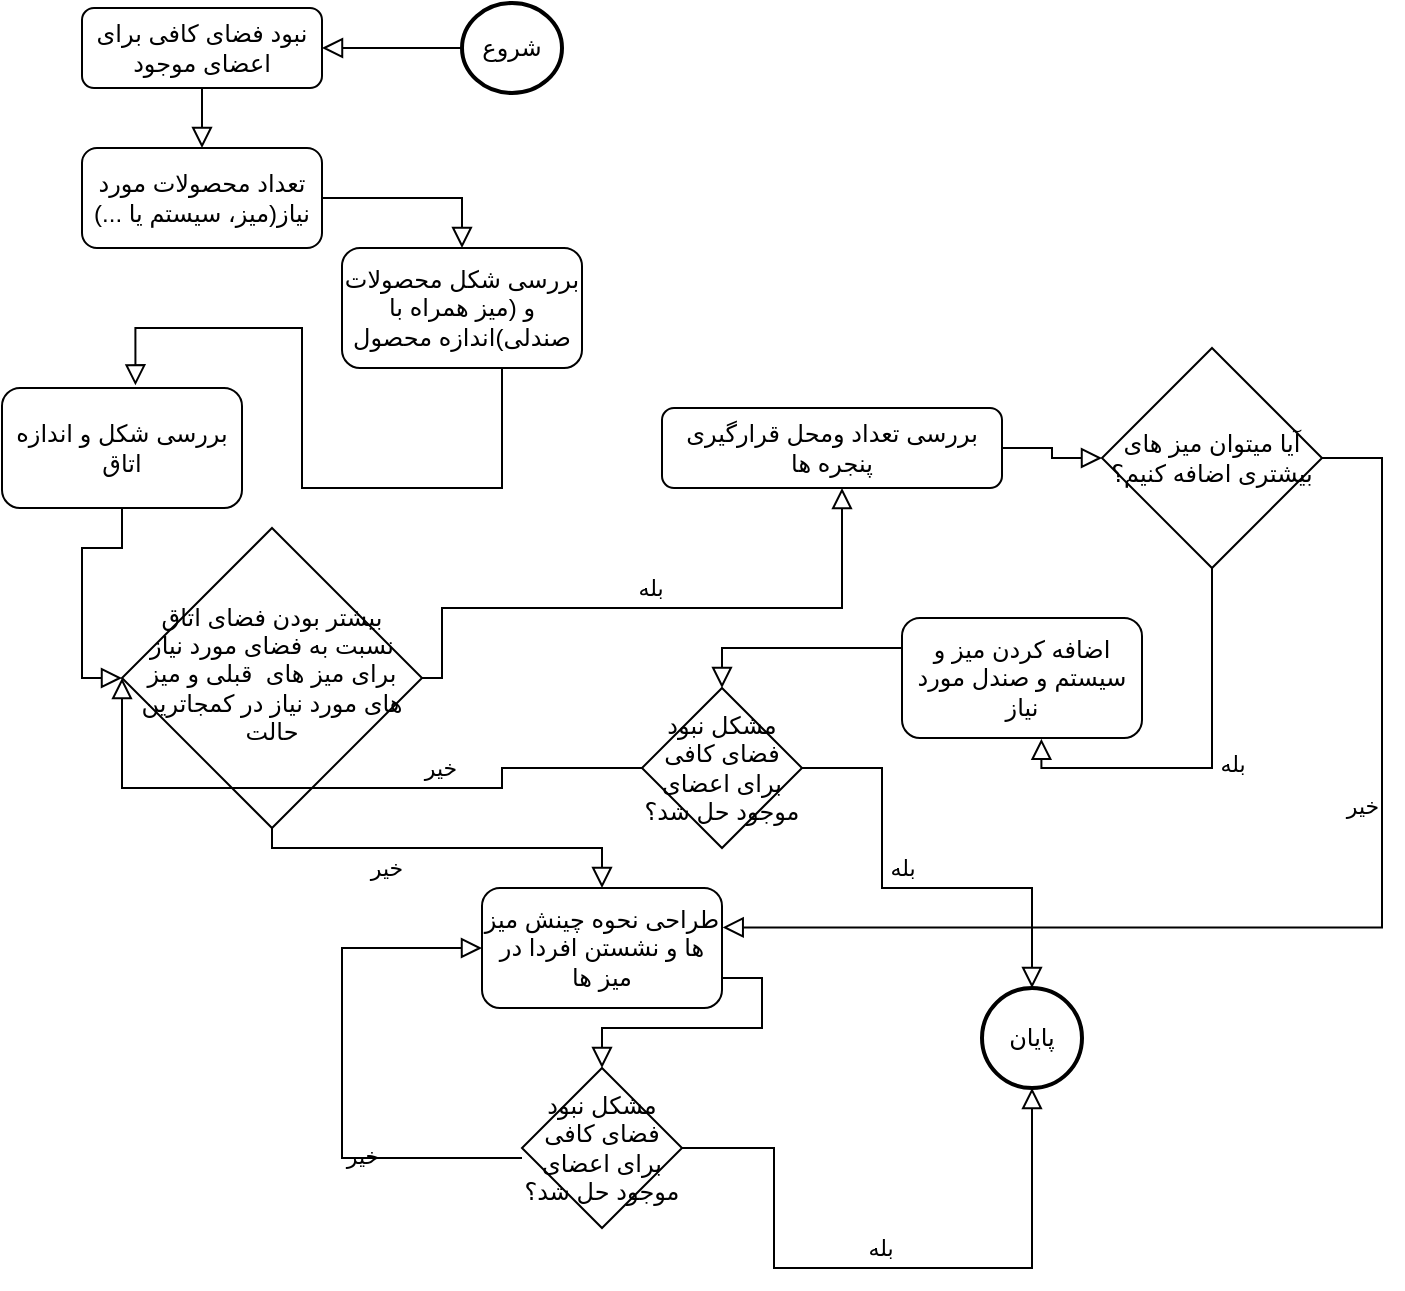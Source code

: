 <mxfile version="20.2.3" type="github">
  <diagram id="C5RBs43oDa-KdzZeNtuy" name="Page-1">
    <mxGraphModel dx="1185" dy="643" grid="1" gridSize="10" guides="1" tooltips="1" connect="1" arrows="1" fold="1" page="1" pageScale="1" pageWidth="827" pageHeight="1169" math="0" shadow="0">
      <root>
        <mxCell id="WIyWlLk6GJQsqaUBKTNV-0" />
        <mxCell id="WIyWlLk6GJQsqaUBKTNV-1" parent="WIyWlLk6GJQsqaUBKTNV-0" />
        <mxCell id="WIyWlLk6GJQsqaUBKTNV-2" value="" style="rounded=0;html=1;jettySize=auto;orthogonalLoop=1;fontSize=11;endArrow=block;endFill=0;endSize=8;strokeWidth=1;shadow=0;labelBackgroundColor=none;edgeStyle=orthogonalEdgeStyle;entryX=0.5;entryY=0;entryDx=0;entryDy=0;" parent="WIyWlLk6GJQsqaUBKTNV-1" source="WIyWlLk6GJQsqaUBKTNV-3" target="vPivBF0dDk7tM9uTnVVU-0" edge="1">
          <mxGeometry relative="1" as="geometry">
            <mxPoint x="230" y="120" as="targetPoint" />
          </mxGeometry>
        </mxCell>
        <mxCell id="WIyWlLk6GJQsqaUBKTNV-3" value="نبود فضای کافی برای اعضای موجود" style="rounded=1;whiteSpace=wrap;html=1;fontSize=12;glass=0;strokeWidth=1;shadow=0;" parent="WIyWlLk6GJQsqaUBKTNV-1" vertex="1">
          <mxGeometry x="60" y="20" width="120" height="40" as="geometry" />
        </mxCell>
        <mxCell id="WIyWlLk6GJQsqaUBKTNV-4" value="خیر" style="rounded=0;html=1;jettySize=auto;orthogonalLoop=1;fontSize=11;endArrow=block;endFill=0;endSize=8;strokeWidth=1;shadow=0;labelBackgroundColor=none;edgeStyle=orthogonalEdgeStyle;exitX=0.5;exitY=1;exitDx=0;exitDy=0;entryX=0.5;entryY=0;entryDx=0;entryDy=0;" parent="WIyWlLk6GJQsqaUBKTNV-1" source="WIyWlLk6GJQsqaUBKTNV-6" target="vPivBF0dDk7tM9uTnVVU-19" edge="1">
          <mxGeometry x="-0.315" y="-10" relative="1" as="geometry">
            <mxPoint as="offset" />
            <mxPoint x="370" y="350" as="sourcePoint" />
            <mxPoint x="350" y="460" as="targetPoint" />
            <Array as="points">
              <mxPoint x="155" y="440" />
              <mxPoint x="320" y="440" />
            </Array>
          </mxGeometry>
        </mxCell>
        <mxCell id="WIyWlLk6GJQsqaUBKTNV-5" value="بله" style="edgeStyle=orthogonalEdgeStyle;rounded=0;html=1;jettySize=auto;orthogonalLoop=1;fontSize=11;endArrow=block;endFill=0;endSize=8;strokeWidth=1;shadow=0;labelBackgroundColor=none;exitX=1;exitY=0.5;exitDx=0;exitDy=0;" parent="WIyWlLk6GJQsqaUBKTNV-1" source="WIyWlLk6GJQsqaUBKTNV-6" target="WIyWlLk6GJQsqaUBKTNV-7" edge="1">
          <mxGeometry x="-0.026" y="10" relative="1" as="geometry">
            <mxPoint as="offset" />
            <mxPoint x="420" y="310" as="sourcePoint" />
            <Array as="points">
              <mxPoint x="240" y="355" />
              <mxPoint x="240" y="320" />
              <mxPoint x="440" y="320" />
            </Array>
          </mxGeometry>
        </mxCell>
        <mxCell id="WIyWlLk6GJQsqaUBKTNV-6" value="&lt;div style=&quot;&quot;&gt;&lt;span style=&quot;background-color: initial;&quot;&gt;بیشتر بودن فضای اتاق نسبت به فضای مورد نیاز برای میز های&amp;nbsp; قبلی و میز های مورد نیاز در کمجاترین حالت&lt;/span&gt;&lt;/div&gt;" style="rhombus;whiteSpace=wrap;html=1;shadow=0;fontFamily=Helvetica;fontSize=12;align=center;strokeWidth=1;spacing=6;spacingTop=-4;" parent="WIyWlLk6GJQsqaUBKTNV-1" vertex="1">
          <mxGeometry x="80" y="280" width="150" height="150" as="geometry" />
        </mxCell>
        <mxCell id="WIyWlLk6GJQsqaUBKTNV-7" value="بررسی تعداد ومحل قرارگیری پنجره ها" style="rounded=1;whiteSpace=wrap;html=1;fontSize=12;glass=0;strokeWidth=1;shadow=0;" parent="WIyWlLk6GJQsqaUBKTNV-1" vertex="1">
          <mxGeometry x="350" y="220" width="170" height="40" as="geometry" />
        </mxCell>
        <mxCell id="WIyWlLk6GJQsqaUBKTNV-8" value="" style="rounded=0;html=1;jettySize=auto;orthogonalLoop=1;fontSize=11;endArrow=block;endFill=0;endSize=8;strokeWidth=1;shadow=0;labelBackgroundColor=none;edgeStyle=orthogonalEdgeStyle;entryX=0;entryY=0.5;entryDx=0;entryDy=0;" parent="WIyWlLk6GJQsqaUBKTNV-1" source="vPivBF0dDk7tM9uTnVVU-7" target="WIyWlLk6GJQsqaUBKTNV-6" edge="1">
          <mxGeometry x="0.333" y="20" relative="1" as="geometry">
            <mxPoint as="offset" />
            <mxPoint x="450" y="560" as="sourcePoint" />
            <mxPoint x="420" y="740" as="targetPoint" />
          </mxGeometry>
        </mxCell>
        <mxCell id="vPivBF0dDk7tM9uTnVVU-0" value="تعداد محصولات مورد نیاز(میز، سیستم یا ...)" style="rounded=1;whiteSpace=wrap;html=1;" vertex="1" parent="WIyWlLk6GJQsqaUBKTNV-1">
          <mxGeometry x="60" y="90" width="120" height="50" as="geometry" />
        </mxCell>
        <mxCell id="vPivBF0dDk7tM9uTnVVU-3" value="" style="rounded=0;html=1;jettySize=auto;orthogonalLoop=1;fontSize=11;endArrow=block;endFill=0;endSize=8;strokeWidth=1;shadow=0;labelBackgroundColor=none;edgeStyle=orthogonalEdgeStyle;entryX=0.5;entryY=0;entryDx=0;entryDy=0;" edge="1" parent="WIyWlLk6GJQsqaUBKTNV-1" source="vPivBF0dDk7tM9uTnVVU-0" target="vPivBF0dDk7tM9uTnVVU-4">
          <mxGeometry relative="1" as="geometry">
            <mxPoint x="170" y="120" as="sourcePoint" />
            <mxPoint x="140" y="140" as="targetPoint" />
          </mxGeometry>
        </mxCell>
        <mxCell id="vPivBF0dDk7tM9uTnVVU-4" value="بررسی شکل محصولات و (میز همراه با صندلی)اندازه محصول" style="rounded=1;whiteSpace=wrap;html=1;" vertex="1" parent="WIyWlLk6GJQsqaUBKTNV-1">
          <mxGeometry x="190" y="140" width="120" height="60" as="geometry" />
        </mxCell>
        <mxCell id="vPivBF0dDk7tM9uTnVVU-5" value="" style="rounded=0;html=1;jettySize=auto;orthogonalLoop=1;fontSize=11;endArrow=block;endFill=0;endSize=8;strokeWidth=1;shadow=0;labelBackgroundColor=none;edgeStyle=orthogonalEdgeStyle;entryX=0.556;entryY=-0.022;entryDx=0;entryDy=0;entryPerimeter=0;" edge="1" parent="WIyWlLk6GJQsqaUBKTNV-1" source="vPivBF0dDk7tM9uTnVVU-4" target="vPivBF0dDk7tM9uTnVVU-7">
          <mxGeometry relative="1" as="geometry">
            <mxPoint x="200" y="165" as="sourcePoint" />
            <mxPoint x="270" y="190" as="targetPoint" />
            <Array as="points">
              <mxPoint x="270" y="260" />
              <mxPoint x="170" y="260" />
              <mxPoint x="170" y="180" />
              <mxPoint x="87" y="180" />
            </Array>
          </mxGeometry>
        </mxCell>
        <mxCell id="vPivBF0dDk7tM9uTnVVU-6" style="edgeStyle=orthogonalEdgeStyle;rounded=0;orthogonalLoop=1;jettySize=auto;html=1;exitX=0.5;exitY=1;exitDx=0;exitDy=0;" edge="1" parent="WIyWlLk6GJQsqaUBKTNV-1">
          <mxGeometry relative="1" as="geometry">
            <mxPoint x="560" y="650" as="sourcePoint" />
            <mxPoint x="560" y="650" as="targetPoint" />
          </mxGeometry>
        </mxCell>
        <mxCell id="vPivBF0dDk7tM9uTnVVU-7" value="بررسی شکل و اندازه اتاق" style="rounded=1;whiteSpace=wrap;html=1;" vertex="1" parent="WIyWlLk6GJQsqaUBKTNV-1">
          <mxGeometry x="20" y="210" width="120" height="60" as="geometry" />
        </mxCell>
        <mxCell id="vPivBF0dDk7tM9uTnVVU-10" value="آیا میتوان میز های بیشتری اضافه کنیم؟" style="rhombus;whiteSpace=wrap;html=1;" vertex="1" parent="WIyWlLk6GJQsqaUBKTNV-1">
          <mxGeometry x="570" y="190" width="110" height="110" as="geometry" />
        </mxCell>
        <mxCell id="vPivBF0dDk7tM9uTnVVU-11" value="" style="rounded=0;html=1;jettySize=auto;orthogonalLoop=1;fontSize=11;endArrow=block;endFill=0;endSize=8;strokeWidth=1;shadow=0;labelBackgroundColor=none;edgeStyle=orthogonalEdgeStyle;exitX=1;exitY=0.5;exitDx=0;exitDy=0;" edge="1" parent="WIyWlLk6GJQsqaUBKTNV-1" source="WIyWlLk6GJQsqaUBKTNV-7" target="vPivBF0dDk7tM9uTnVVU-10">
          <mxGeometry x="0.333" y="20" relative="1" as="geometry">
            <mxPoint as="offset" />
            <mxPoint x="540.034" y="290.0" as="sourcePoint" />
            <mxPoint x="540" y="375.0" as="targetPoint" />
          </mxGeometry>
        </mxCell>
        <mxCell id="vPivBF0dDk7tM9uTnVVU-16" value="بله" style="edgeStyle=orthogonalEdgeStyle;rounded=0;html=1;jettySize=auto;orthogonalLoop=1;fontSize=11;endArrow=block;endFill=0;endSize=8;strokeWidth=1;shadow=0;labelBackgroundColor=none;exitX=0.5;exitY=1;exitDx=0;exitDy=0;entryX=0.581;entryY=1.007;entryDx=0;entryDy=0;entryPerimeter=0;" edge="1" parent="WIyWlLk6GJQsqaUBKTNV-1" source="vPivBF0dDk7tM9uTnVVU-10" target="vPivBF0dDk7tM9uTnVVU-17">
          <mxGeometry x="-0.026" y="10" relative="1" as="geometry">
            <mxPoint as="offset" />
            <mxPoint x="400" y="415.0" as="sourcePoint" />
            <mxPoint x="430" y="400" as="targetPoint" />
            <Array as="points">
              <mxPoint x="625" y="400" />
              <mxPoint x="540" y="400" />
            </Array>
          </mxGeometry>
        </mxCell>
        <mxCell id="vPivBF0dDk7tM9uTnVVU-17" value="اضافه کردن میز و سیستم و صندل مورد نیاز" style="rounded=1;whiteSpace=wrap;html=1;strokeWidth=1;" vertex="1" parent="WIyWlLk6GJQsqaUBKTNV-1">
          <mxGeometry x="470" y="325" width="120" height="60" as="geometry" />
        </mxCell>
        <mxCell id="vPivBF0dDk7tM9uTnVVU-18" value="خیر" style="rounded=0;html=1;jettySize=auto;orthogonalLoop=1;fontSize=11;endArrow=block;endFill=0;endSize=8;strokeWidth=1;shadow=0;labelBackgroundColor=none;edgeStyle=orthogonalEdgeStyle;exitX=1;exitY=0.5;exitDx=0;exitDy=0;entryX=1.003;entryY=0.329;entryDx=0;entryDy=0;entryPerimeter=0;" edge="1" parent="WIyWlLk6GJQsqaUBKTNV-1" source="vPivBF0dDk7tM9uTnVVU-10" target="vPivBF0dDk7tM9uTnVVU-19">
          <mxGeometry x="-0.315" y="-10" relative="1" as="geometry">
            <mxPoint as="offset" />
            <mxPoint x="570" y="450.0" as="sourcePoint" />
            <mxPoint x="390" y="480" as="targetPoint" />
            <Array as="points">
              <mxPoint x="710" y="245" />
              <mxPoint x="710" y="480" />
            </Array>
          </mxGeometry>
        </mxCell>
        <mxCell id="vPivBF0dDk7tM9uTnVVU-19" value="طراحی نحوه چینش میز ها و نشستن افردا در میز ها" style="rounded=1;whiteSpace=wrap;html=1;strokeWidth=1;" vertex="1" parent="WIyWlLk6GJQsqaUBKTNV-1">
          <mxGeometry x="260" y="460" width="120" height="60" as="geometry" />
        </mxCell>
        <mxCell id="vPivBF0dDk7tM9uTnVVU-20" value="مشکل نبود فضای کافی برای اعضای موجود حل شد؟" style="rhombus;whiteSpace=wrap;html=1;strokeWidth=1;" vertex="1" parent="WIyWlLk6GJQsqaUBKTNV-1">
          <mxGeometry x="340" y="360.0" width="80" height="80" as="geometry" />
        </mxCell>
        <mxCell id="vPivBF0dDk7tM9uTnVVU-21" value="" style="rounded=0;html=1;jettySize=auto;orthogonalLoop=1;fontSize=11;endArrow=block;endFill=0;endSize=8;strokeWidth=1;shadow=0;labelBackgroundColor=none;edgeStyle=orthogonalEdgeStyle;entryX=0.5;entryY=0;entryDx=0;entryDy=0;exitX=0;exitY=0.5;exitDx=0;exitDy=0;" edge="1" parent="WIyWlLk6GJQsqaUBKTNV-1" source="vPivBF0dDk7tM9uTnVVU-17" target="vPivBF0dDk7tM9uTnVVU-20">
          <mxGeometry relative="1" as="geometry">
            <mxPoint x="280" y="70" as="sourcePoint" />
            <mxPoint x="280" y="120" as="targetPoint" />
            <Array as="points">
              <mxPoint x="470" y="340" />
              <mxPoint x="380" y="340" />
            </Array>
          </mxGeometry>
        </mxCell>
        <mxCell id="vPivBF0dDk7tM9uTnVVU-23" value="بله" style="edgeStyle=orthogonalEdgeStyle;rounded=0;html=1;jettySize=auto;orthogonalLoop=1;fontSize=11;endArrow=block;endFill=0;endSize=8;strokeWidth=1;shadow=0;labelBackgroundColor=none;exitX=1;exitY=0.5;exitDx=0;exitDy=0;" edge="1" parent="WIyWlLk6GJQsqaUBKTNV-1" source="vPivBF0dDk7tM9uTnVVU-20" target="vPivBF0dDk7tM9uTnVVU-24">
          <mxGeometry x="-0.026" y="10" relative="1" as="geometry">
            <mxPoint as="offset" />
            <mxPoint x="545.31" y="340.0" as="sourcePoint" />
            <mxPoint x="550" y="460" as="targetPoint" />
            <Array as="points">
              <mxPoint x="460" y="400" />
              <mxPoint x="460" y="460" />
            </Array>
          </mxGeometry>
        </mxCell>
        <mxCell id="vPivBF0dDk7tM9uTnVVU-24" value="پایان" style="ellipse;whiteSpace=wrap;html=1;aspect=fixed;strokeWidth=2;" vertex="1" parent="WIyWlLk6GJQsqaUBKTNV-1">
          <mxGeometry x="510" y="510" width="50" height="50" as="geometry" />
        </mxCell>
        <mxCell id="vPivBF0dDk7tM9uTnVVU-25" value="خیر" style="rounded=0;html=1;jettySize=auto;orthogonalLoop=1;fontSize=11;endArrow=block;endFill=0;endSize=8;strokeWidth=1;shadow=0;labelBackgroundColor=none;edgeStyle=orthogonalEdgeStyle;exitX=0;exitY=0.5;exitDx=0;exitDy=0;entryX=0;entryY=0.5;entryDx=0;entryDy=0;" edge="1" parent="WIyWlLk6GJQsqaUBKTNV-1" source="vPivBF0dDk7tM9uTnVVU-20" target="WIyWlLk6GJQsqaUBKTNV-6">
          <mxGeometry x="-0.315" y="-10" relative="1" as="geometry">
            <mxPoint as="offset" />
            <mxPoint x="749.64" y="270.03" as="sourcePoint" />
            <mxPoint x="90" y="360" as="targetPoint" />
            <Array as="points">
              <mxPoint x="270" y="400" />
              <mxPoint x="270" y="410" />
              <mxPoint x="80" y="410" />
            </Array>
          </mxGeometry>
        </mxCell>
        <mxCell id="vPivBF0dDk7tM9uTnVVU-26" value="مشکل نبود فضای کافی برای اعضای موجود حل شد؟" style="rhombus;whiteSpace=wrap;html=1;strokeWidth=1;" vertex="1" parent="WIyWlLk6GJQsqaUBKTNV-1">
          <mxGeometry x="280" y="550.0" width="80" height="80" as="geometry" />
        </mxCell>
        <mxCell id="vPivBF0dDk7tM9uTnVVU-27" value="" style="rounded=0;html=1;jettySize=auto;orthogonalLoop=1;fontSize=11;endArrow=block;endFill=0;endSize=8;strokeWidth=1;shadow=0;labelBackgroundColor=none;edgeStyle=orthogonalEdgeStyle;entryX=0.5;entryY=0;entryDx=0;entryDy=0;exitX=1;exitY=0.75;exitDx=0;exitDy=0;" edge="1" parent="WIyWlLk6GJQsqaUBKTNV-1" source="vPivBF0dDk7tM9uTnVVU-19" target="vPivBF0dDk7tM9uTnVVU-26">
          <mxGeometry relative="1" as="geometry">
            <mxPoint x="458" y="555.0" as="sourcePoint" />
            <mxPoint x="368" y="560.0" as="targetPoint" />
            <Array as="points">
              <mxPoint x="400" y="505" />
              <mxPoint x="400" y="530" />
              <mxPoint x="320" y="530" />
            </Array>
          </mxGeometry>
        </mxCell>
        <mxCell id="vPivBF0dDk7tM9uTnVVU-28" value="بله" style="edgeStyle=orthogonalEdgeStyle;rounded=0;html=1;jettySize=auto;orthogonalLoop=1;fontSize=11;endArrow=block;endFill=0;endSize=8;strokeWidth=1;shadow=0;labelBackgroundColor=none;exitX=1;exitY=0.5;exitDx=0;exitDy=0;entryX=0.5;entryY=1;entryDx=0;entryDy=0;" edge="1" parent="WIyWlLk6GJQsqaUBKTNV-1" source="vPivBF0dDk7tM9uTnVVU-26" target="vPivBF0dDk7tM9uTnVVU-24">
          <mxGeometry x="-0.026" y="10" relative="1" as="geometry">
            <mxPoint as="offset" />
            <mxPoint x="366" y="590.0" as="sourcePoint" />
            <mxPoint x="461" y="650.0" as="targetPoint" />
            <Array as="points">
              <mxPoint x="406" y="590" />
              <mxPoint x="406" y="650" />
              <mxPoint x="535" y="650" />
            </Array>
          </mxGeometry>
        </mxCell>
        <mxCell id="vPivBF0dDk7tM9uTnVVU-29" value="خیر" style="rounded=0;html=1;jettySize=auto;orthogonalLoop=1;fontSize=11;endArrow=block;endFill=0;endSize=8;strokeWidth=1;shadow=0;labelBackgroundColor=none;edgeStyle=orthogonalEdgeStyle;exitX=0;exitY=0.562;exitDx=0;exitDy=0;entryX=0;entryY=0.5;entryDx=0;entryDy=0;exitPerimeter=0;" edge="1" parent="WIyWlLk6GJQsqaUBKTNV-1" source="vPivBF0dDk7tM9uTnVVU-26" target="vPivBF0dDk7tM9uTnVVU-19">
          <mxGeometry x="-0.315" y="-10" relative="1" as="geometry">
            <mxPoint as="offset" />
            <mxPoint x="290" y="565.0" as="sourcePoint" />
            <mxPoint x="30" y="520.0" as="targetPoint" />
            <Array as="points">
              <mxPoint x="190" y="595" />
              <mxPoint x="190" y="490" />
            </Array>
          </mxGeometry>
        </mxCell>
        <mxCell id="vPivBF0dDk7tM9uTnVVU-30" value="شروع" style="ellipse;whiteSpace=wrap;html=1;strokeWidth=2;" vertex="1" parent="WIyWlLk6GJQsqaUBKTNV-1">
          <mxGeometry x="250" y="17.5" width="50" height="45" as="geometry" />
        </mxCell>
        <mxCell id="vPivBF0dDk7tM9uTnVVU-31" value="" style="rounded=0;html=1;jettySize=auto;orthogonalLoop=1;fontSize=11;endArrow=block;endFill=0;endSize=8;strokeWidth=1;shadow=0;labelBackgroundColor=none;edgeStyle=orthogonalEdgeStyle;entryX=1;entryY=0.5;entryDx=0;entryDy=0;exitX=0;exitY=0.5;exitDx=0;exitDy=0;" edge="1" parent="WIyWlLk6GJQsqaUBKTNV-1" source="vPivBF0dDk7tM9uTnVVU-30" target="WIyWlLk6GJQsqaUBKTNV-3">
          <mxGeometry relative="1" as="geometry">
            <mxPoint x="130" y="70" as="sourcePoint" />
            <mxPoint x="130" y="100" as="targetPoint" />
          </mxGeometry>
        </mxCell>
      </root>
    </mxGraphModel>
  </diagram>
</mxfile>
